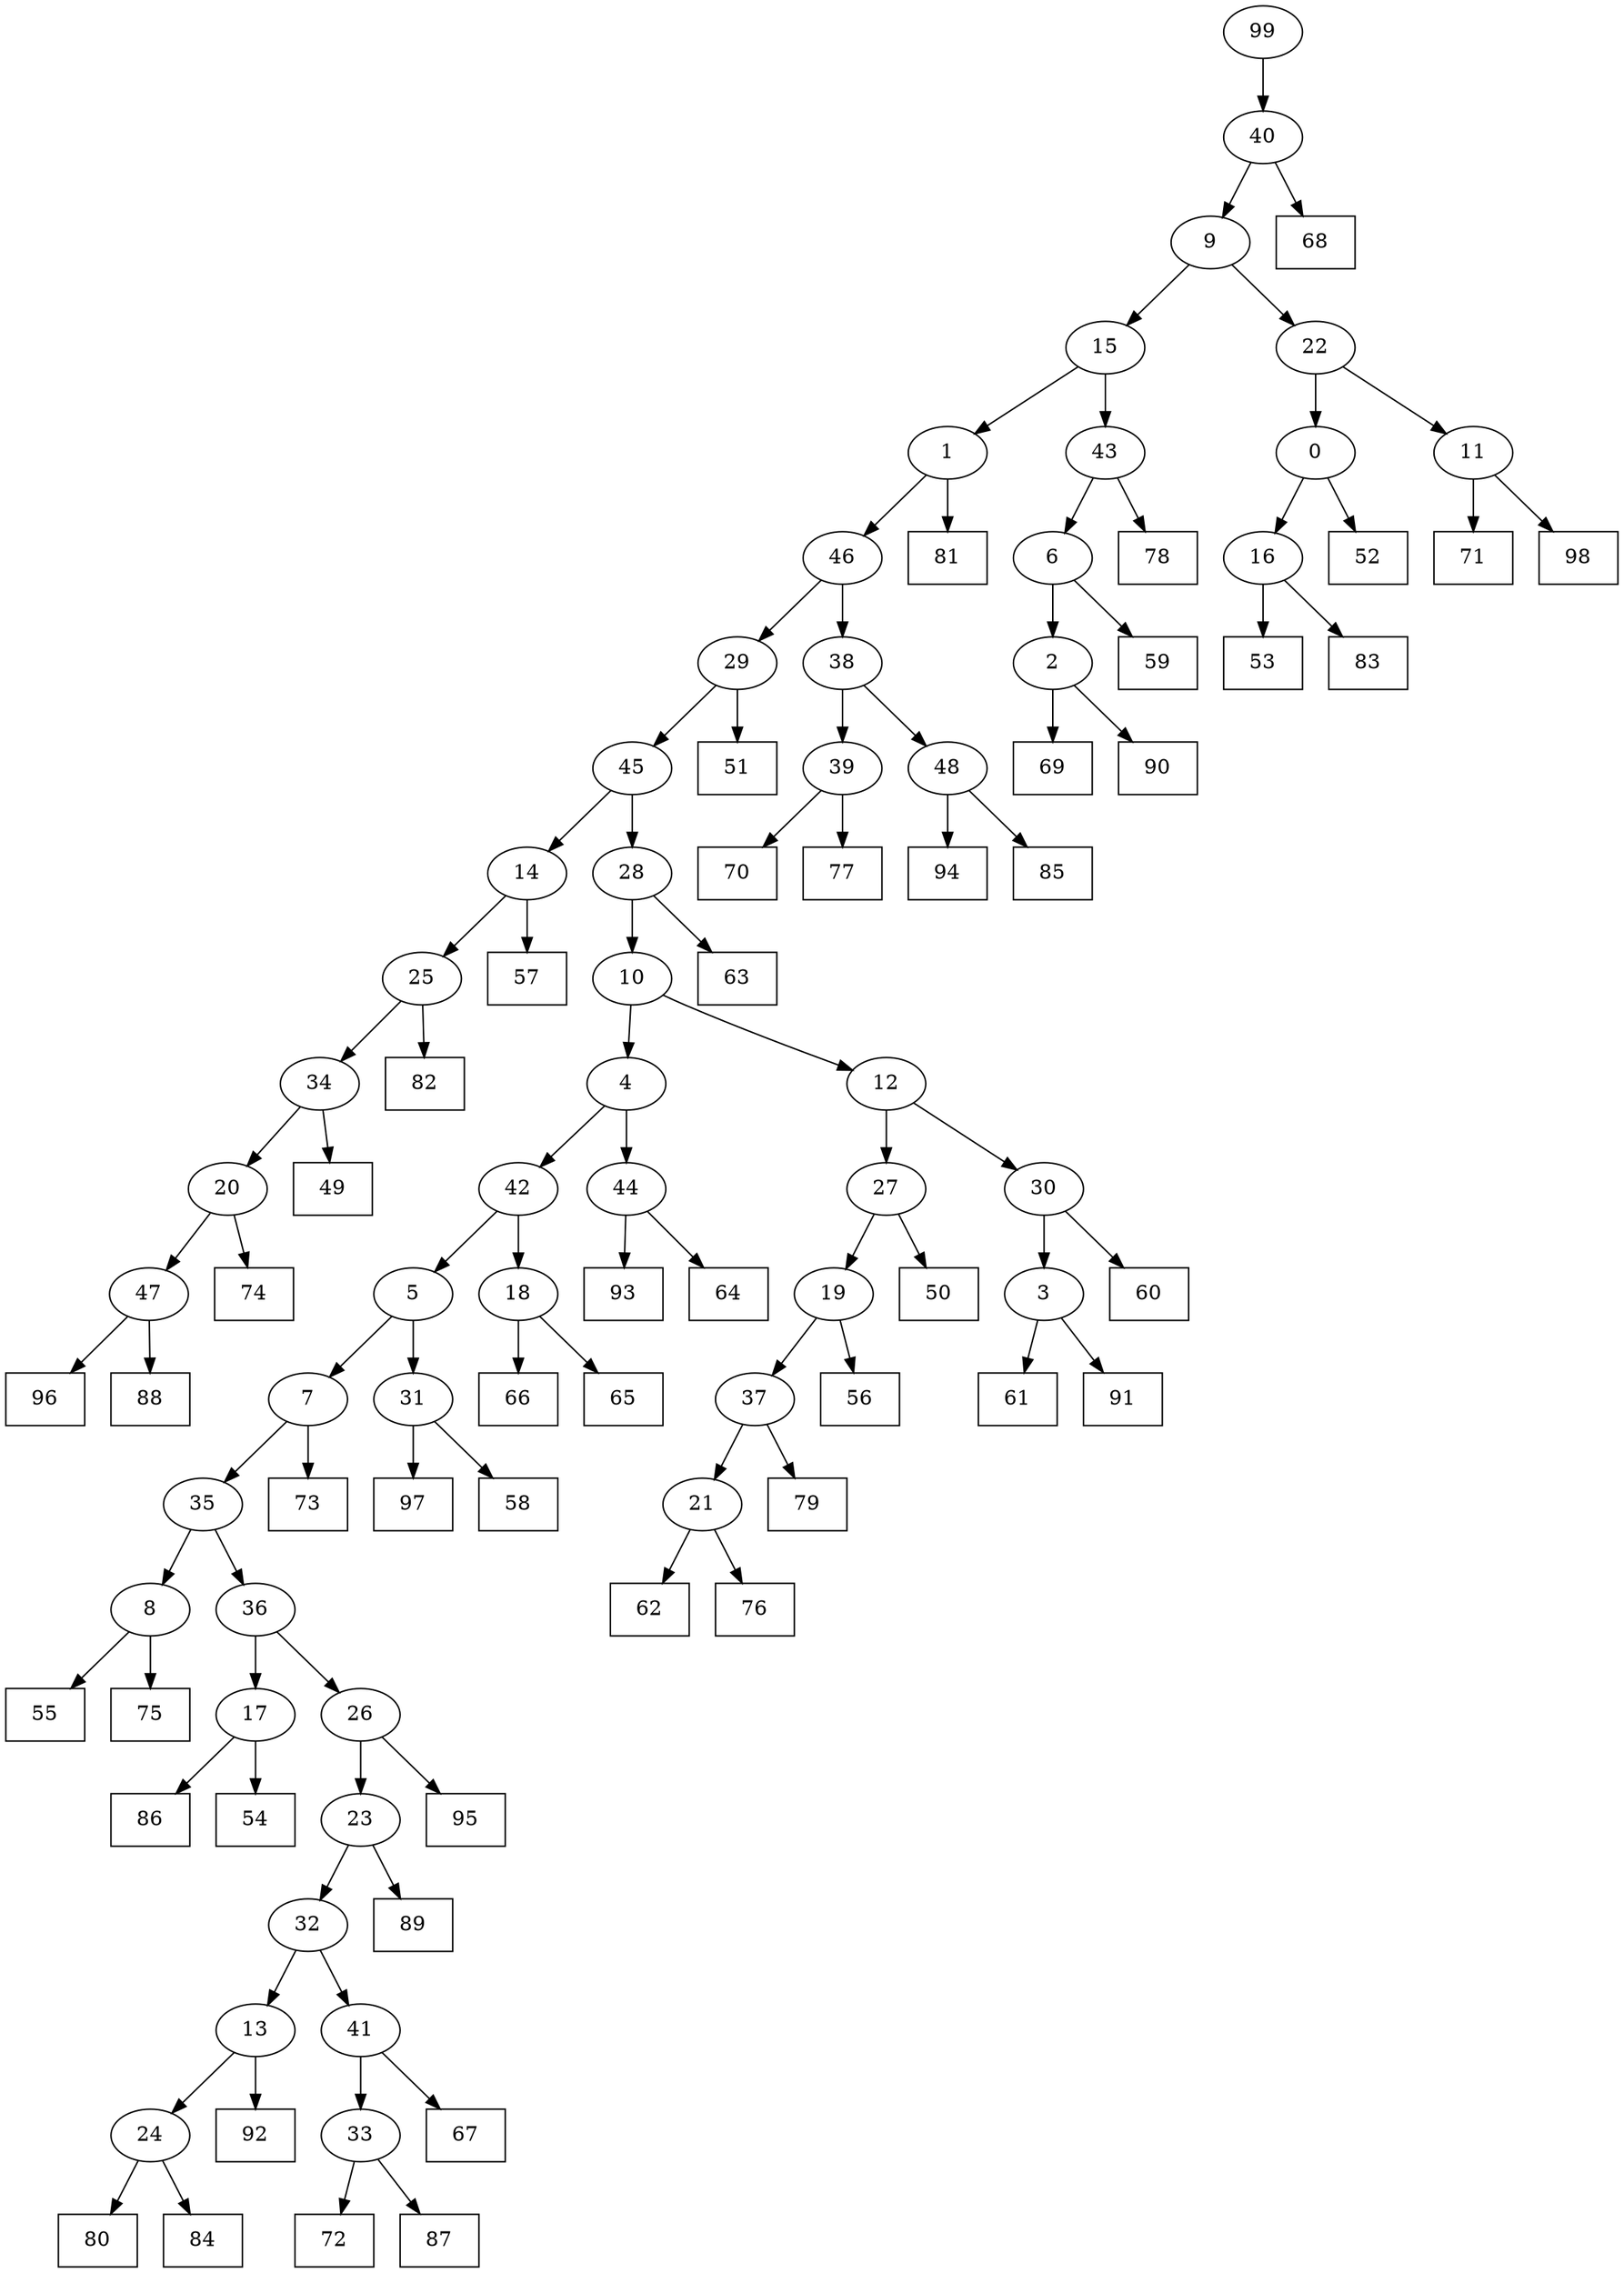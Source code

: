 digraph G {
0[label="0"];
1[label="1"];
2[label="2"];
3[label="3"];
4[label="4"];
5[label="5"];
6[label="6"];
7[label="7"];
8[label="8"];
9[label="9"];
10[label="10"];
11[label="11"];
12[label="12"];
13[label="13"];
14[label="14"];
15[label="15"];
16[label="16"];
17[label="17"];
18[label="18"];
19[label="19"];
20[label="20"];
21[label="21"];
22[label="22"];
23[label="23"];
24[label="24"];
25[label="25"];
26[label="26"];
27[label="27"];
28[label="28"];
29[label="29"];
30[label="30"];
31[label="31"];
32[label="32"];
33[label="33"];
34[label="34"];
35[label="35"];
36[label="36"];
37[label="37"];
38[label="38"];
39[label="39"];
40[label="40"];
41[label="41"];
42[label="42"];
43[label="43"];
44[label="44"];
45[label="45"];
46[label="46"];
47[label="47"];
48[label="48"];
49[shape=box,label="61"];
50[shape=box,label="72"];
51[shape=box,label="70"];
52[shape=box,label="49"];
53[shape=box,label="66"];
54[shape=box,label="55"];
55[shape=box,label="71"];
56[shape=box,label="82"];
57[shape=box,label="80"];
58[shape=box,label="68"];
59[shape=box,label="93"];
60[shape=box,label="59"];
61[shape=box,label="53"];
62[shape=box,label="97"];
63[shape=box,label="96"];
64[shape=box,label="65"];
65[shape=box,label="86"];
66[shape=box,label="54"];
67[shape=box,label="51"];
68[shape=box,label="78"];
69[shape=box,label="91"];
70[shape=box,label="83"];
71[shape=box,label="74"];
72[shape=box,label="89"];
73[shape=box,label="87"];
74[shape=box,label="69"];
75[shape=box,label="75"];
76[shape=box,label="79"];
77[shape=box,label="77"];
78[shape=box,label="90"];
79[shape=box,label="62"];
80[shape=box,label="84"];
81[shape=box,label="94"];
82[shape=box,label="98"];
83[shape=box,label="92"];
84[shape=box,label="81"];
85[shape=box,label="56"];
86[shape=box,label="88"];
87[shape=box,label="95"];
88[shape=box,label="63"];
89[shape=box,label="73"];
90[shape=box,label="52"];
91[shape=box,label="76"];
92[shape=box,label="57"];
93[shape=box,label="58"];
94[shape=box,label="60"];
95[shape=box,label="85"];
96[shape=box,label="64"];
97[shape=box,label="50"];
98[shape=box,label="67"];
99[label="99"];
11->82 ;
41->98 ;
44->59 ;
38->39 ;
18->53 ;
3->49 ;
37->76 ;
24->57 ;
17->66 ;
32->41 ;
48->81 ;
47->63 ;
43->68 ;
33->73 ;
39->77 ;
44->96 ;
19->37 ;
20->71 ;
8->54 ;
16->61 ;
5->31 ;
40->9 ;
8->75 ;
16->70 ;
25->34 ;
2->78 ;
39->51 ;
13->24 ;
27->97 ;
99->40 ;
22->0 ;
0->90 ;
36->17 ;
4->44 ;
23->72 ;
17->65 ;
10->12 ;
35->8 ;
48->95 ;
7->89 ;
20->47 ;
47->86 ;
28->88 ;
12->27 ;
1->84 ;
38->48 ;
13->83 ;
27->19 ;
19->85 ;
21->79 ;
30->3 ;
23->32 ;
32->13 ;
26->87 ;
10->4 ;
4->42 ;
31->93 ;
1->46 ;
46->38 ;
40->58 ;
29->45 ;
45->14 ;
24->80 ;
14->25 ;
25->56 ;
14->92 ;
7->35 ;
35->36 ;
15->1 ;
29->67 ;
12->30 ;
36->26 ;
26->23 ;
34->20 ;
6->2 ;
2->74 ;
0->16 ;
42->5 ;
5->7 ;
31->62 ;
37->21 ;
21->91 ;
11->55 ;
9->15 ;
15->43 ;
46->29 ;
43->6 ;
6->60 ;
34->52 ;
9->22 ;
3->69 ;
41->33 ;
33->50 ;
30->94 ;
42->18 ;
18->64 ;
22->11 ;
45->28 ;
28->10 ;
}
